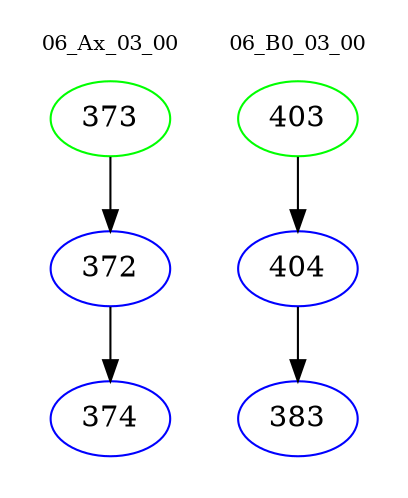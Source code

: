 digraph{
subgraph cluster_0 {
color = white
label = "06_Ax_03_00";
fontsize=10;
T0_373 [label="373", color="green"]
T0_373 -> T0_372 [color="black"]
T0_372 [label="372", color="blue"]
T0_372 -> T0_374 [color="black"]
T0_374 [label="374", color="blue"]
}
subgraph cluster_1 {
color = white
label = "06_B0_03_00";
fontsize=10;
T1_403 [label="403", color="green"]
T1_403 -> T1_404 [color="black"]
T1_404 [label="404", color="blue"]
T1_404 -> T1_383 [color="black"]
T1_383 [label="383", color="blue"]
}
}
